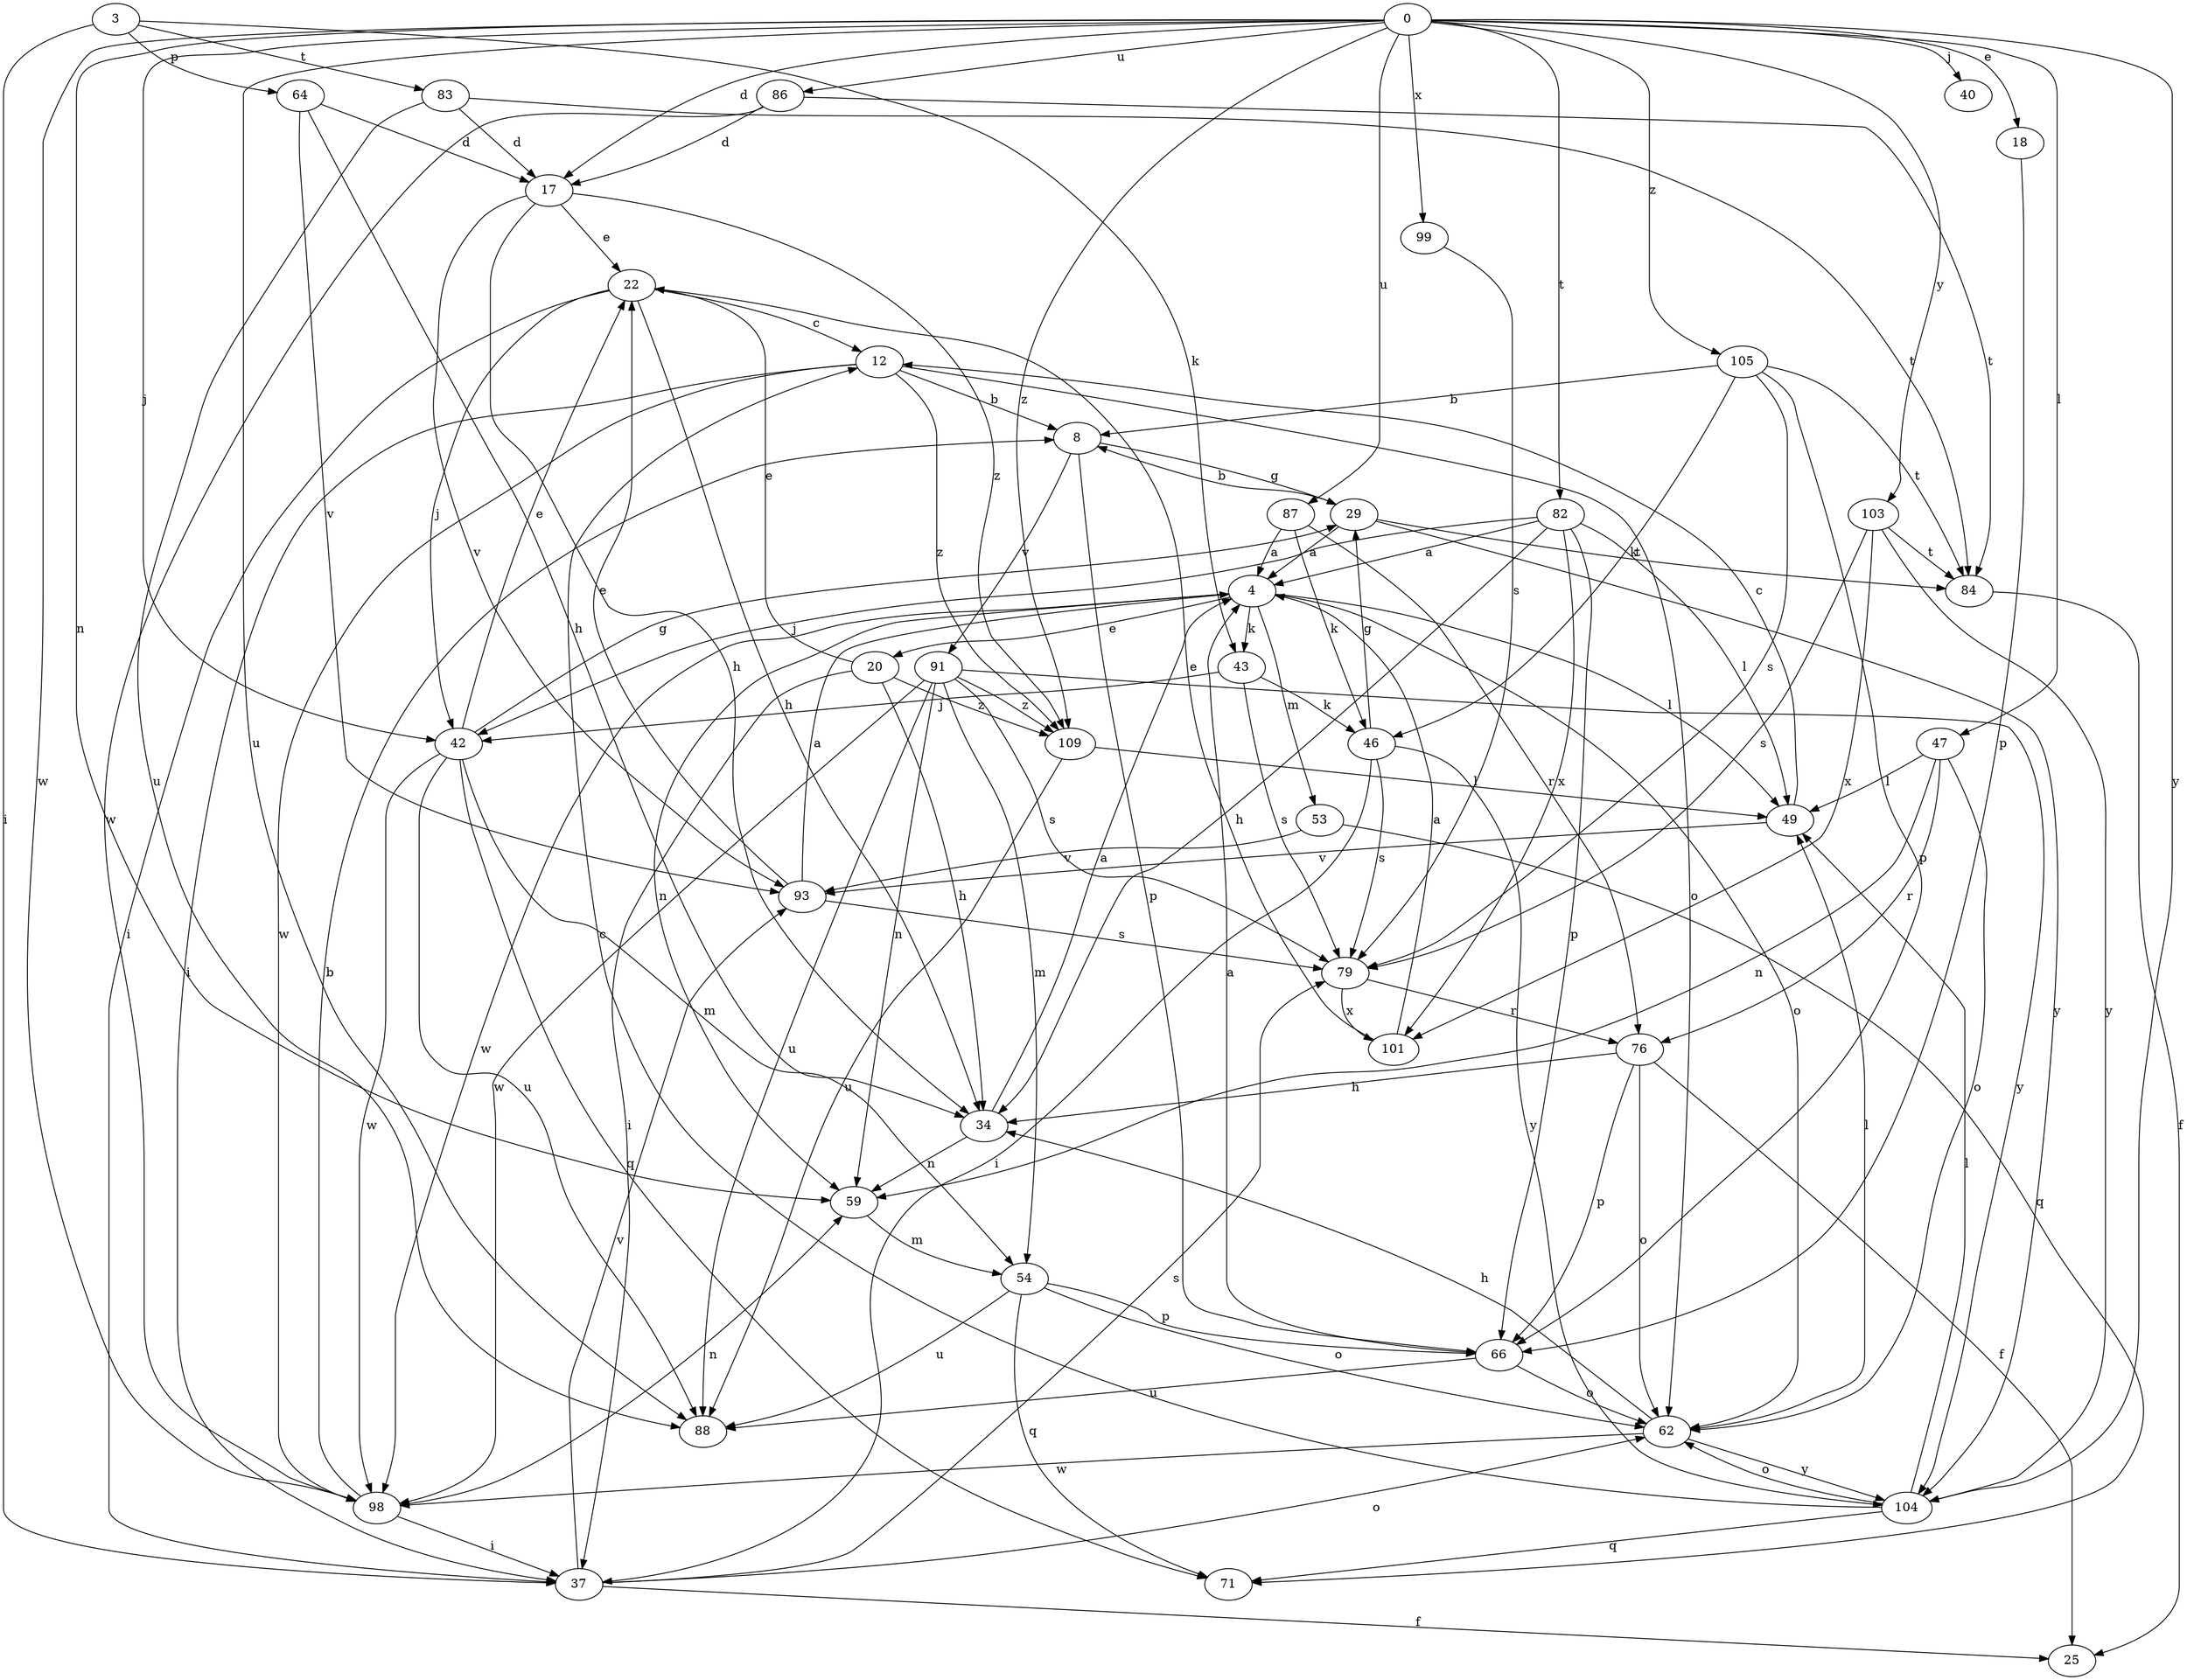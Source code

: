 strict digraph  {
0;
3;
4;
8;
12;
17;
18;
20;
22;
25;
29;
34;
37;
40;
42;
43;
46;
47;
49;
53;
54;
59;
62;
64;
66;
71;
76;
79;
82;
83;
84;
86;
87;
88;
91;
93;
98;
99;
101;
103;
104;
105;
109;
0 -> 17  [label=d];
0 -> 18  [label=e];
0 -> 40  [label=j];
0 -> 42  [label=j];
0 -> 47  [label=l];
0 -> 59  [label=n];
0 -> 82  [label=t];
0 -> 86  [label=u];
0 -> 87  [label=u];
0 -> 88  [label=u];
0 -> 98  [label=w];
0 -> 99  [label=x];
0 -> 103  [label=y];
0 -> 104  [label=y];
0 -> 105  [label=z];
0 -> 109  [label=z];
3 -> 37  [label=i];
3 -> 43  [label=k];
3 -> 64  [label=p];
3 -> 83  [label=t];
4 -> 20  [label=e];
4 -> 43  [label=k];
4 -> 49  [label=l];
4 -> 53  [label=m];
4 -> 59  [label=n];
4 -> 62  [label=o];
4 -> 98  [label=w];
8 -> 29  [label=g];
8 -> 66  [label=p];
8 -> 91  [label=v];
12 -> 8  [label=b];
12 -> 37  [label=i];
12 -> 62  [label=o];
12 -> 98  [label=w];
12 -> 109  [label=z];
17 -> 22  [label=e];
17 -> 34  [label=h];
17 -> 93  [label=v];
17 -> 109  [label=z];
18 -> 66  [label=p];
20 -> 22  [label=e];
20 -> 34  [label=h];
20 -> 37  [label=i];
20 -> 109  [label=z];
22 -> 12  [label=c];
22 -> 34  [label=h];
22 -> 37  [label=i];
22 -> 42  [label=j];
29 -> 4  [label=a];
29 -> 8  [label=b];
29 -> 84  [label=t];
29 -> 104  [label=y];
34 -> 4  [label=a];
34 -> 59  [label=n];
37 -> 25  [label=f];
37 -> 62  [label=o];
37 -> 79  [label=s];
37 -> 93  [label=v];
42 -> 22  [label=e];
42 -> 29  [label=g];
42 -> 54  [label=m];
42 -> 71  [label=q];
42 -> 88  [label=u];
42 -> 98  [label=w];
43 -> 42  [label=j];
43 -> 46  [label=k];
43 -> 79  [label=s];
46 -> 29  [label=g];
46 -> 37  [label=i];
46 -> 79  [label=s];
46 -> 104  [label=y];
47 -> 49  [label=l];
47 -> 59  [label=n];
47 -> 62  [label=o];
47 -> 76  [label=r];
49 -> 12  [label=c];
49 -> 93  [label=v];
53 -> 71  [label=q];
53 -> 93  [label=v];
54 -> 62  [label=o];
54 -> 66  [label=p];
54 -> 71  [label=q];
54 -> 88  [label=u];
59 -> 54  [label=m];
62 -> 34  [label=h];
62 -> 49  [label=l];
62 -> 98  [label=w];
62 -> 104  [label=y];
64 -> 17  [label=d];
64 -> 34  [label=h];
64 -> 93  [label=v];
66 -> 4  [label=a];
66 -> 62  [label=o];
66 -> 88  [label=u];
76 -> 25  [label=f];
76 -> 34  [label=h];
76 -> 62  [label=o];
76 -> 66  [label=p];
79 -> 76  [label=r];
79 -> 101  [label=x];
82 -> 4  [label=a];
82 -> 34  [label=h];
82 -> 42  [label=j];
82 -> 49  [label=l];
82 -> 66  [label=p];
82 -> 101  [label=x];
83 -> 17  [label=d];
83 -> 84  [label=t];
83 -> 88  [label=u];
84 -> 25  [label=f];
86 -> 17  [label=d];
86 -> 84  [label=t];
86 -> 98  [label=w];
87 -> 4  [label=a];
87 -> 46  [label=k];
87 -> 76  [label=r];
91 -> 54  [label=m];
91 -> 59  [label=n];
91 -> 79  [label=s];
91 -> 88  [label=u];
91 -> 98  [label=w];
91 -> 104  [label=y];
91 -> 109  [label=z];
93 -> 4  [label=a];
93 -> 22  [label=e];
93 -> 79  [label=s];
98 -> 8  [label=b];
98 -> 37  [label=i];
98 -> 59  [label=n];
99 -> 79  [label=s];
101 -> 4  [label=a];
101 -> 22  [label=e];
103 -> 79  [label=s];
103 -> 84  [label=t];
103 -> 101  [label=x];
103 -> 104  [label=y];
104 -> 12  [label=c];
104 -> 49  [label=l];
104 -> 62  [label=o];
104 -> 71  [label=q];
105 -> 8  [label=b];
105 -> 46  [label=k];
105 -> 66  [label=p];
105 -> 79  [label=s];
105 -> 84  [label=t];
109 -> 49  [label=l];
109 -> 88  [label=u];
}
